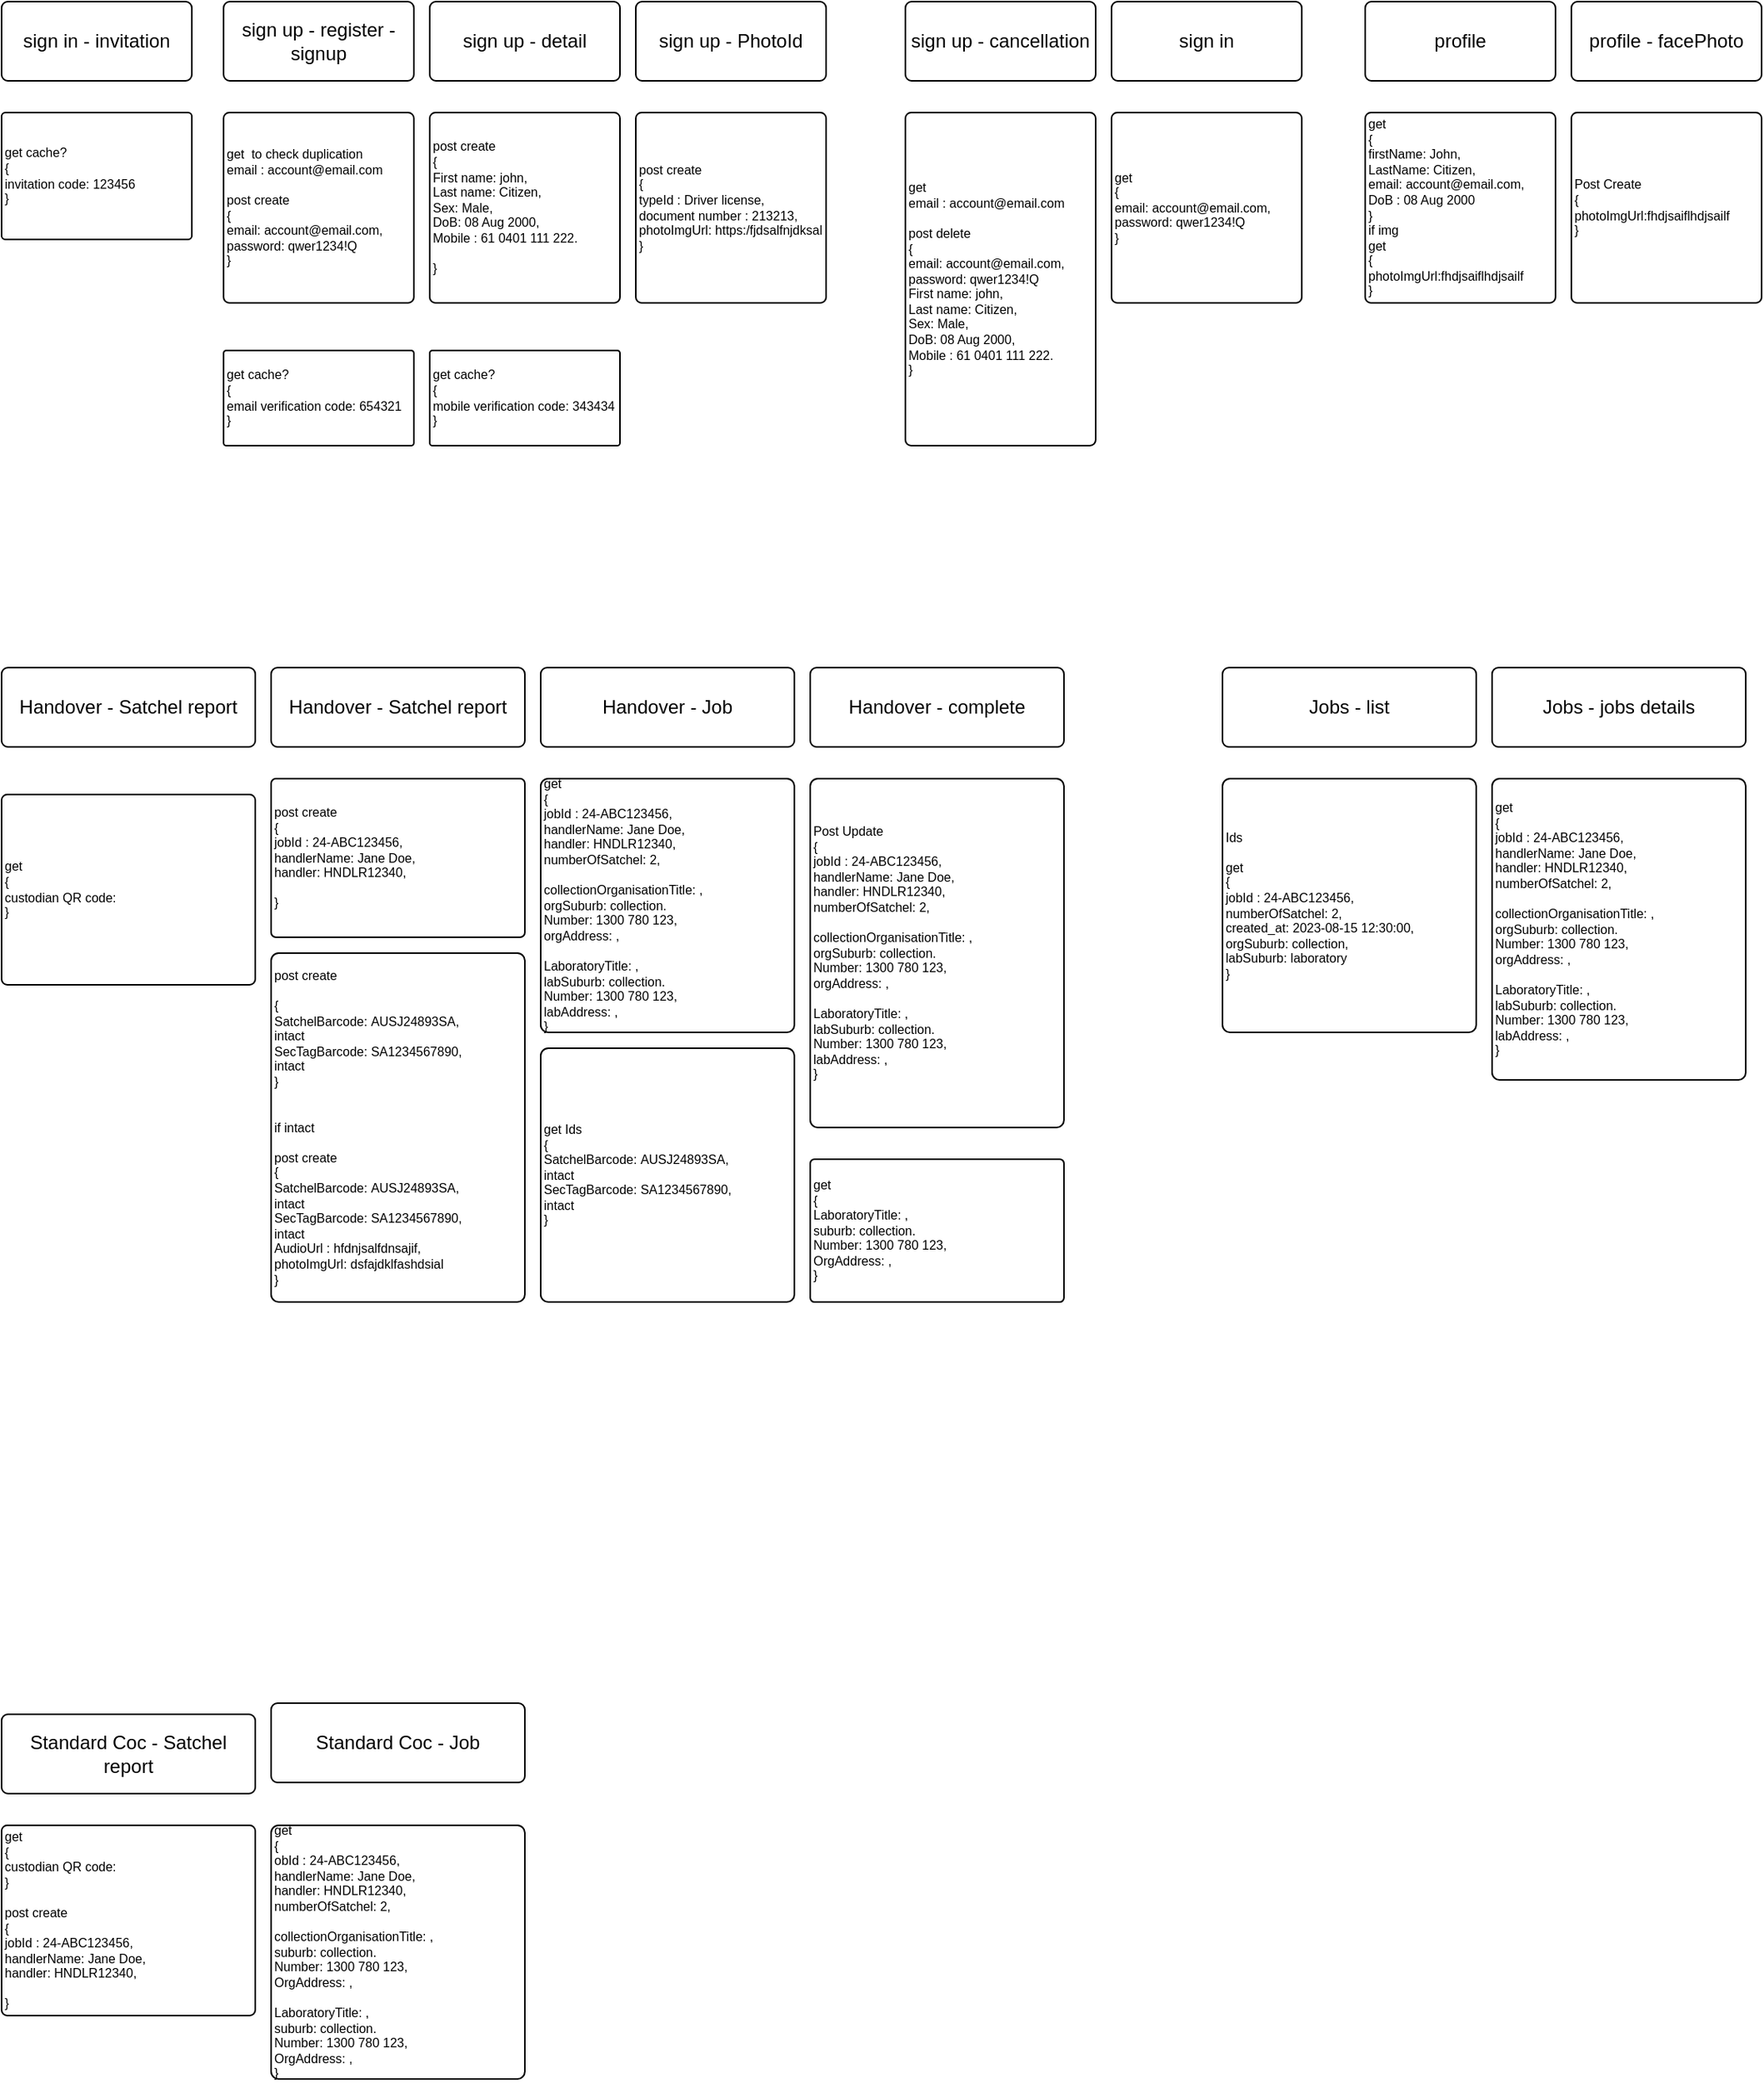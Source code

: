 <mxfile version="25.0.3">
  <diagram name="Page-1" id="Hy2vvEPhiLFZXEriCHXn">
    <mxGraphModel dx="794" dy="459" grid="1" gridSize="10" guides="1" tooltips="1" connect="1" arrows="1" fold="1" page="1" pageScale="1" pageWidth="827" pageHeight="1169" math="0" shadow="0">
      <root>
        <mxCell id="0" />
        <mxCell id="1" parent="0" />
        <mxCell id="pmV6GeLHaMZTZCY4r49u-2" value="sign in - invitation" style="rounded=1;whiteSpace=wrap;html=1;arcSize=8;" parent="1" vertex="1">
          <mxGeometry x="40" y="40" width="120" height="50" as="geometry" />
        </mxCell>
        <mxCell id="pmV6GeLHaMZTZCY4r49u-4" value="&lt;div style=&quot;font-size: 8px;&quot;&gt;get cache?&lt;/div&gt;&lt;div style=&quot;font-size: 8px;&quot;&gt;{&lt;/div&gt;invitation code: 123456&lt;div style=&quot;font-size: 8px;&quot;&gt;}&lt;/div&gt;" style="rounded=1;whiteSpace=wrap;html=1;arcSize=3;align=left;fontSize=8;" parent="1" vertex="1">
          <mxGeometry x="40" y="110" width="120" height="80" as="geometry" />
        </mxCell>
        <mxCell id="pmV6GeLHaMZTZCY4r49u-5" value="sign up - register - signup" style="rounded=1;whiteSpace=wrap;html=1;arcSize=8;" parent="1" vertex="1">
          <mxGeometry x="180" y="40" width="120" height="50" as="geometry" />
        </mxCell>
        <mxCell id="pmV6GeLHaMZTZCY4r49u-6" value="&lt;div&gt;get &amp;nbsp;to check duplication&lt;/div&gt;&lt;div&gt;email : account@email.com&amp;nbsp;&lt;/div&gt;&lt;div&gt;&lt;br&gt;&lt;/div&gt;&lt;div&gt;post create&lt;/div&gt;{&lt;div style=&quot;font-size: 8px;&quot;&gt;email: account@email.com,&lt;div style=&quot;font-size: 8px;&quot;&gt;password: qwer1234!Q&lt;/div&gt;&lt;div style=&quot;font-size: 8px;&quot;&gt;}&lt;/div&gt;&lt;/div&gt;" style="rounded=1;whiteSpace=wrap;html=1;arcSize=3;align=left;fontSize=8;" parent="1" vertex="1">
          <mxGeometry x="180" y="110" width="120" height="120" as="geometry" />
        </mxCell>
        <mxCell id="pmV6GeLHaMZTZCY4r49u-7" value="&lt;div&gt;get cache?&lt;br&gt;{&lt;/div&gt;&lt;div style=&quot;font-size: 8px;&quot;&gt;email verification code: 654321&lt;/div&gt;&lt;div style=&quot;font-size: 8px;&quot;&gt;}&lt;/div&gt;" style="rounded=1;whiteSpace=wrap;html=1;arcSize=3;align=left;fontSize=8;" parent="1" vertex="1">
          <mxGeometry x="180" y="260" width="120" height="60" as="geometry" />
        </mxCell>
        <mxCell id="pmV6GeLHaMZTZCY4r49u-8" value="sign up - detail" style="rounded=1;whiteSpace=wrap;html=1;arcSize=8;" parent="1" vertex="1">
          <mxGeometry x="310" y="40" width="120" height="50" as="geometry" />
        </mxCell>
        <mxCell id="pmV6GeLHaMZTZCY4r49u-9" value="&lt;div&gt;post create&lt;/div&gt;{&lt;div style=&quot;font-size: 8px;&quot;&gt;&lt;div style=&quot;font-size: 8px;&quot;&gt;First name: john,&lt;/div&gt;&lt;div style=&quot;font-size: 8px;&quot;&gt;Last name: Citizen,&lt;/div&gt;&lt;div style=&quot;font-size: 8px;&quot;&gt;Sex: Male,&lt;/div&gt;&lt;div style=&quot;font-size: 8px;&quot;&gt;DoB: 08 Aug 2000,&lt;/div&gt;&lt;div style=&quot;font-size: 8px;&quot;&gt;Mobile : 61 0401 111 222.&lt;/div&gt;&lt;div style=&quot;font-size: 8px;&quot;&gt;&lt;br&gt;&lt;/div&gt;&lt;div style=&quot;font-size: 8px;&quot;&gt;}&lt;/div&gt;&lt;/div&gt;" style="rounded=1;whiteSpace=wrap;html=1;arcSize=3;align=left;fontSize=8;" parent="1" vertex="1">
          <mxGeometry x="310" y="110" width="120" height="120" as="geometry" />
        </mxCell>
        <mxCell id="pmV6GeLHaMZTZCY4r49u-10" value="&lt;div&gt;get cache?&lt;br&gt;{&lt;/div&gt;&lt;div style=&quot;font-size: 8px;&quot;&gt;mobile verification code: 343434&lt;/div&gt;&lt;div style=&quot;font-size: 8px;&quot;&gt;}&lt;/div&gt;" style="rounded=1;whiteSpace=wrap;html=1;arcSize=3;align=left;fontSize=8;" parent="1" vertex="1">
          <mxGeometry x="310" y="260" width="120" height="60" as="geometry" />
        </mxCell>
        <mxCell id="pmV6GeLHaMZTZCY4r49u-11" value="sign up - PhotoId" style="rounded=1;whiteSpace=wrap;html=1;arcSize=8;" parent="1" vertex="1">
          <mxGeometry x="440" y="40" width="120" height="50" as="geometry" />
        </mxCell>
        <mxCell id="pmV6GeLHaMZTZCY4r49u-12" value="&lt;div&gt;post create&lt;/div&gt;{&lt;div style=&quot;font-size: 8px;&quot;&gt;&lt;div style=&quot;font-size: 8px;&quot;&gt;typeId : Driver license,&lt;/div&gt;&lt;div style=&quot;font-size: 8px;&quot;&gt;document number : 213213,&lt;/div&gt;&lt;div style=&quot;font-size: 8px;&quot;&gt;photoImgUrl: https:/fjdsalfnjdksal&amp;nbsp;&lt;/div&gt;&lt;div style=&quot;font-size: 8px;&quot;&gt;}&lt;/div&gt;&lt;/div&gt;" style="rounded=1;whiteSpace=wrap;html=1;arcSize=3;align=left;fontSize=8;" parent="1" vertex="1">
          <mxGeometry x="440" y="110" width="120" height="120" as="geometry" />
        </mxCell>
        <mxCell id="pmV6GeLHaMZTZCY4r49u-14" value="Handover&amp;nbsp;- Satchel report" style="rounded=1;whiteSpace=wrap;html=1;arcSize=8;" parent="1" vertex="1">
          <mxGeometry x="210" y="460" width="160" height="50" as="geometry" />
        </mxCell>
        <mxCell id="pmV6GeLHaMZTZCY4r49u-17" value="sign up - cancellation" style="rounded=1;whiteSpace=wrap;html=1;arcSize=8;" parent="1" vertex="1">
          <mxGeometry x="610" y="40" width="120" height="50" as="geometry" />
        </mxCell>
        <mxCell id="pmV6GeLHaMZTZCY4r49u-18" value="&lt;div&gt;get&amp;nbsp;&lt;/div&gt;&lt;div&gt;email : account@email.com&amp;nbsp;&lt;/div&gt;&lt;div&gt;&lt;br&gt;&lt;/div&gt;&lt;div&gt;post delete&lt;/div&gt;{&lt;div style=&quot;font-size: 8px;&quot;&gt;email: account@email.com,&lt;div style=&quot;font-size: 8px;&quot;&gt;password: qwer1234!Q&lt;/div&gt;&lt;div style=&quot;font-size: 8px;&quot;&gt;&lt;div&gt;First name: john,&lt;/div&gt;&lt;div&gt;Last name: Citizen,&lt;/div&gt;&lt;div&gt;Sex: Male,&lt;/div&gt;&lt;div&gt;DoB: 08 Aug 2000,&lt;/div&gt;&lt;div&gt;Mobile : 61 0401 111 222.&lt;/div&gt;&lt;/div&gt;&lt;div style=&quot;font-size: 8px;&quot;&gt;}&lt;/div&gt;&lt;/div&gt;" style="rounded=1;whiteSpace=wrap;html=1;arcSize=3;align=left;fontSize=8;" parent="1" vertex="1">
          <mxGeometry x="610" y="110" width="120" height="210" as="geometry" />
        </mxCell>
        <mxCell id="pmV6GeLHaMZTZCY4r49u-20" value="sign in" style="rounded=1;whiteSpace=wrap;html=1;arcSize=8;" parent="1" vertex="1">
          <mxGeometry x="740" y="40" width="120" height="50" as="geometry" />
        </mxCell>
        <mxCell id="pmV6GeLHaMZTZCY4r49u-21" value="&lt;div&gt;get&lt;/div&gt;{&lt;div style=&quot;font-size: 8px;&quot;&gt;&lt;div style=&quot;font-size: 8px;&quot;&gt;email: account@email.com,&lt;div&gt;password: qwer1234!Q&lt;/div&gt;&lt;/div&gt;&lt;div style=&quot;font-size: 8px;&quot;&gt;}&lt;/div&gt;&lt;/div&gt;" style="rounded=1;whiteSpace=wrap;html=1;arcSize=3;align=left;fontSize=8;" parent="1" vertex="1">
          <mxGeometry x="740" y="110" width="120" height="120" as="geometry" />
        </mxCell>
        <mxCell id="pmV6GeLHaMZTZCY4r49u-23" value="&lt;div&gt;post create&amp;nbsp;&lt;/div&gt;&lt;div&gt;&lt;br&gt;&lt;/div&gt;&lt;div&gt;{&lt;div&gt;&lt;div&gt;SatchelBarcode:&amp;nbsp;&lt;span style=&quot;white-space: pre-wrap;&quot;&gt;AUSJ24893SA&lt;/span&gt;,&amp;nbsp;&lt;/div&gt;&lt;div&gt;intact&lt;/div&gt;&lt;div&gt;SecTagBarcode:&amp;nbsp;&lt;span style=&quot;white-space: pre-wrap;&quot;&gt;SA1234567890&lt;/span&gt;,&lt;/div&gt;&lt;div&gt;intact&lt;/div&gt;&lt;div&gt;}&lt;br&gt;&lt;/div&gt;&lt;/div&gt;&lt;/div&gt;&lt;div&gt;&lt;br&gt;&lt;/div&gt;&lt;div&gt;&lt;br&gt;&lt;/div&gt;&lt;div&gt;if intact&amp;nbsp;&lt;/div&gt;&lt;div&gt;&lt;br&gt;&lt;/div&gt;&lt;div&gt;&lt;div&gt;post create&amp;nbsp;&lt;/div&gt;&lt;/div&gt;{&lt;div style=&quot;font-size: 8px;&quot;&gt;&lt;div style=&quot;font-size: 8px;&quot;&gt;SatchelBarcode:&amp;nbsp;&lt;span style=&quot;white-space: pre-wrap;&quot;&gt;AUSJ24893SA&lt;/span&gt;,&amp;nbsp;&lt;/div&gt;&lt;div style=&quot;font-size: 8px;&quot;&gt;intact&lt;/div&gt;&lt;span&gt;&lt;/span&gt;&lt;div style=&quot;font-size: 8px;&quot;&gt;SecTagBarcode:&amp;nbsp;&lt;span style=&quot;white-space: pre-wrap;&quot;&gt;SA1234567890&lt;/span&gt;,&lt;/div&gt;&lt;div style=&quot;font-size: 8px;&quot;&gt;intact&lt;/div&gt;&lt;div style=&quot;font-size: 8px;&quot;&gt;AudioUrl : hfdnjsalfdnsajif,&lt;/div&gt;&lt;div style=&quot;font-size: 8px;&quot;&gt;photoImgUrl: dsfajdklfashdsial&lt;/div&gt;&lt;div style=&quot;font-size: 8px;&quot;&gt;}&lt;br&gt;&lt;/div&gt;&lt;/div&gt;" style="rounded=1;whiteSpace=wrap;html=1;arcSize=3;align=left;fontSize=8;" parent="1" vertex="1">
          <mxGeometry x="210" y="640" width="160" height="220" as="geometry" />
        </mxCell>
        <mxCell id="pmV6GeLHaMZTZCY4r49u-25" value="Handover&amp;nbsp;- Job" style="rounded=1;whiteSpace=wrap;html=1;arcSize=8;" parent="1" vertex="1">
          <mxGeometry x="380" y="460" width="160" height="50" as="geometry" />
        </mxCell>
        <mxCell id="pmV6GeLHaMZTZCY4r49u-26" value="&lt;div&gt;get&lt;/div&gt;{&lt;div&gt;&lt;div&gt;&lt;div style=&quot;font-size: 8px;&quot;&gt;jobId :&amp;nbsp;&lt;span style=&quot;white-space: pre-wrap;&quot;&gt;24-ABC123456,&lt;/span&gt;&lt;/div&gt;&lt;div style=&quot;font-size: 8px;&quot;&gt;&lt;span style=&quot;white-space: pre-wrap;&quot;&gt;handlerName: &lt;/span&gt;&lt;span style=&quot;white-space: pre-wrap;&quot;&gt;Jane Doe,&lt;/span&gt;&lt;/div&gt;&lt;div style=&quot;font-size: 8px;&quot;&gt;&lt;span style=&quot;white-space: pre-wrap;&quot;&gt;handler: &lt;/span&gt;&lt;span style=&quot;white-space: pre-wrap;&quot;&gt;HNDLR12340,&lt;/span&gt;&lt;/div&gt;&lt;div style=&quot;font-size: 8px;&quot;&gt;&lt;span style=&quot;white-space-collapse: preserve;&quot;&gt;numberOfSatchel: 2,&lt;/span&gt;&lt;/div&gt;&lt;div style=&quot;font-size: 8px;&quot;&gt;&lt;span style=&quot;white-space-collapse: preserve;&quot;&gt;&lt;br&gt;&lt;/span&gt;&lt;/div&gt;&lt;div style=&quot;font-size: 8px;&quot;&gt;&lt;span style=&quot;white-space-collapse: preserve;&quot;&gt;collectionOrganisationTitle: ,&lt;/span&gt;&lt;/div&gt;&lt;div&gt;&lt;span style=&quot;white-space-collapse: preserve;&quot;&gt;orgSuburb: collection.&lt;/span&gt;&lt;/div&gt;&lt;div&gt;&lt;span style=&quot;white-space: pre-wrap;&quot;&gt;Number: 1300 780 123,&lt;/span&gt;&lt;/div&gt;&lt;div style=&quot;font-size: 8px;&quot;&gt;&lt;span style=&quot;white-space-collapse: preserve;&quot;&gt;orgAddress: ,&lt;/span&gt;&lt;/div&gt;&lt;/div&gt;&lt;div style=&quot;font-size: 8px;&quot;&gt;&lt;div&gt;&lt;div&gt;&lt;span style=&quot;white-space-collapse: preserve;&quot;&gt;&lt;br&gt;&lt;/span&gt;&lt;/div&gt;&lt;div&gt;&lt;span style=&quot;white-space-collapse: preserve;&quot;&gt;LaboratoryTitle: ,&lt;/span&gt;&lt;/div&gt;&lt;div&gt;&lt;span style=&quot;white-space-collapse: preserve;&quot;&gt;labSuburb: collection.&lt;/span&gt;&lt;/div&gt;&lt;div&gt;&lt;span style=&quot;white-space: pre-wrap;&quot;&gt;Number: 1300 780 123,&lt;/span&gt;&lt;/div&gt;&lt;div&gt;&lt;span style=&quot;white-space-collapse: preserve;&quot;&gt;labAddress: ,&lt;/span&gt;&lt;/div&gt;&lt;/div&gt;&lt;/div&gt;&lt;div style=&quot;font-size: 8px;&quot;&gt;}&lt;br&gt;&lt;/div&gt;&lt;/div&gt;" style="rounded=1;whiteSpace=wrap;html=1;arcSize=3;align=left;fontSize=8;" parent="1" vertex="1">
          <mxGeometry x="380" y="530" width="160" height="160" as="geometry" />
        </mxCell>
        <mxCell id="pmV6GeLHaMZTZCY4r49u-28" value="&lt;div&gt;get Ids&lt;/div&gt;{&lt;div&gt;&lt;div&gt;SatchelBarcode:&amp;nbsp;&lt;span style=&quot;white-space: pre-wrap;&quot;&gt;AUSJ24893SA&lt;/span&gt;,&amp;nbsp;&lt;/div&gt;&lt;div&gt;intact&lt;/div&gt;&lt;div&gt;SecTagBarcode:&amp;nbsp;&lt;span style=&quot;white-space: pre-wrap;&quot;&gt;SA1234567890&lt;/span&gt;,&lt;/div&gt;&lt;div&gt;intact&lt;/div&gt;&lt;/div&gt;&lt;div&gt;}&lt;/div&gt;" style="rounded=1;whiteSpace=wrap;html=1;arcSize=3;align=left;fontSize=8;" parent="1" vertex="1">
          <mxGeometry x="380" y="700" width="160" height="160" as="geometry" />
        </mxCell>
        <mxCell id="pmV6GeLHaMZTZCY4r49u-30" value="Standard Coc - Satchel report" style="rounded=1;whiteSpace=wrap;html=1;arcSize=8;" parent="1" vertex="1">
          <mxGeometry x="40" y="1120" width="160" height="50" as="geometry" />
        </mxCell>
        <mxCell id="pmV6GeLHaMZTZCY4r49u-31" value="&lt;div&gt;get&lt;/div&gt;{&lt;div style=&quot;font-size: 8px;&quot;&gt;&lt;div style=&quot;font-size: 8px;&quot;&gt;custodian QR code:&amp;nbsp;&lt;/div&gt;&lt;div style=&quot;font-size: 8px;&quot;&gt;}&lt;br&gt;&lt;/div&gt;&lt;div style=&quot;font-size: 8px;&quot;&gt;&lt;br&gt;&lt;/div&gt;&lt;div style=&quot;font-size: 8px;&quot;&gt;post create&lt;/div&gt;&lt;div style=&quot;font-size: 8px;&quot;&gt;{&lt;/div&gt;&lt;div style=&quot;font-size: 8px;&quot;&gt;jobId :&amp;nbsp;&lt;span style=&quot;white-space: pre-wrap;&quot;&gt;24-ABC123456,&lt;/span&gt;&lt;/div&gt;&lt;div style=&quot;font-size: 8px;&quot;&gt;&lt;span style=&quot;white-space: pre-wrap;&quot;&gt;handlerName: &lt;/span&gt;&lt;span style=&quot;white-space: pre-wrap;&quot;&gt;Jane Doe,&lt;/span&gt;&lt;/div&gt;&lt;span&gt;&lt;/span&gt;&lt;div style=&quot;font-size: 8px;&quot;&gt;&lt;span style=&quot;white-space: pre-wrap;&quot;&gt;handler: &lt;/span&gt;&lt;span style=&quot;white-space: pre-wrap;&quot;&gt;HNDLR12340,&lt;/span&gt;&lt;/div&gt;&lt;div style=&quot;font-size: 8px;&quot;&gt;&lt;span style=&quot;white-space: pre-wrap;&quot;&gt;&lt;br&gt;&lt;/span&gt;&lt;/div&gt;&lt;span&gt;&lt;/span&gt;&lt;span&gt;&lt;/span&gt;&lt;div style=&quot;font-size: 8px;&quot;&gt;}&lt;/div&gt;&lt;/div&gt;" style="rounded=1;whiteSpace=wrap;html=1;arcSize=3;align=left;fontSize=8;" parent="1" vertex="1">
          <mxGeometry x="40" y="1190" width="160" height="120" as="geometry" />
        </mxCell>
        <mxCell id="pmV6GeLHaMZTZCY4r49u-32" value="Standard Coc - Job" style="rounded=1;whiteSpace=wrap;html=1;arcSize=8;" parent="1" vertex="1">
          <mxGeometry x="210" y="1113" width="160" height="50" as="geometry" />
        </mxCell>
        <mxCell id="pmV6GeLHaMZTZCY4r49u-33" value="&lt;div&gt;get&lt;/div&gt;{&lt;div&gt;&lt;div&gt;&lt;div style=&quot;font-size: 8px;&quot;&gt;obId :&amp;nbsp;&lt;span style=&quot;white-space: pre-wrap;&quot;&gt;24-ABC123456,&lt;/span&gt;&lt;/div&gt;&lt;div style=&quot;font-size: 8px;&quot;&gt;&lt;span style=&quot;white-space: pre-wrap;&quot;&gt;handlerName: &lt;/span&gt;&lt;span style=&quot;white-space: pre-wrap;&quot;&gt;Jane Doe,&lt;/span&gt;&lt;/div&gt;&lt;div style=&quot;font-size: 8px;&quot;&gt;&lt;span style=&quot;white-space: pre-wrap;&quot;&gt;handler: &lt;/span&gt;&lt;span style=&quot;white-space: pre-wrap;&quot;&gt;HNDLR12340,&lt;/span&gt;&lt;/div&gt;&lt;div style=&quot;font-size: 8px;&quot;&gt;&lt;span style=&quot;white-space-collapse: preserve;&quot;&gt;numberOfSatchel: 2,&lt;/span&gt;&lt;/div&gt;&lt;div style=&quot;font-size: 8px;&quot;&gt;&lt;span style=&quot;white-space-collapse: preserve;&quot;&gt;&lt;br&gt;&lt;/span&gt;&lt;/div&gt;&lt;div style=&quot;font-size: 8px;&quot;&gt;&lt;span style=&quot;white-space-collapse: preserve;&quot;&gt;collectionOrganisationTitle: ,&lt;/span&gt;&lt;/div&gt;&lt;div&gt;&lt;span style=&quot;white-space-collapse: preserve;&quot;&gt;suburb: collection.&lt;/span&gt;&lt;/div&gt;&lt;div&gt;&lt;span style=&quot;white-space: pre-wrap;&quot;&gt;Number: 1300 780 123,&lt;/span&gt;&lt;/div&gt;&lt;div style=&quot;font-size: 8px;&quot;&gt;&lt;span style=&quot;white-space-collapse: preserve;&quot;&gt;OrgAddress: ,&lt;/span&gt;&lt;/div&gt;&lt;/div&gt;&lt;div style=&quot;font-size: 8px;&quot;&gt;&lt;div&gt;&lt;div&gt;&lt;span style=&quot;white-space-collapse: preserve;&quot;&gt;&lt;br&gt;&lt;/span&gt;&lt;/div&gt;&lt;div&gt;&lt;span style=&quot;white-space-collapse: preserve;&quot;&gt;LaboratoryTitle: ,&lt;/span&gt;&lt;/div&gt;&lt;div&gt;&lt;span style=&quot;white-space-collapse: preserve;&quot;&gt;suburb: collection.&lt;/span&gt;&lt;/div&gt;&lt;div&gt;&lt;span style=&quot;white-space: pre-wrap;&quot;&gt;Number: 1300 780 123,&lt;/span&gt;&lt;/div&gt;&lt;div&gt;&lt;span style=&quot;white-space-collapse: preserve;&quot;&gt;OrgAddress: ,&lt;/span&gt;&lt;/div&gt;&lt;/div&gt;&lt;/div&gt;&lt;div style=&quot;font-size: 8px;&quot;&gt;}&lt;br&gt;&lt;/div&gt;&lt;/div&gt;" style="rounded=1;whiteSpace=wrap;html=1;arcSize=3;align=left;fontSize=8;" parent="1" vertex="1">
          <mxGeometry x="210" y="1190" width="160" height="160" as="geometry" />
        </mxCell>
        <mxCell id="pmV6GeLHaMZTZCY4r49u-34" value="Handover - complete" style="rounded=1;whiteSpace=wrap;html=1;arcSize=8;" parent="1" vertex="1">
          <mxGeometry x="550" y="460" width="160" height="50" as="geometry" />
        </mxCell>
        <mxCell id="pmV6GeLHaMZTZCY4r49u-35" value="&lt;div&gt;Post Update&lt;/div&gt;&lt;div&gt;{&lt;/div&gt;&lt;div&gt;&lt;div&gt;jobId :&amp;nbsp;&lt;span style=&quot;white-space: pre-wrap;&quot;&gt;24-ABC123456,&lt;/span&gt;&lt;/div&gt;&lt;div&gt;&lt;span style=&quot;white-space: pre-wrap;&quot;&gt;handlerName: &lt;/span&gt;&lt;span style=&quot;white-space: pre-wrap;&quot;&gt;Jane Doe,&lt;/span&gt;&lt;/div&gt;&lt;div&gt;&lt;span style=&quot;white-space: pre-wrap;&quot;&gt;handler: &lt;/span&gt;&lt;span style=&quot;white-space: pre-wrap;&quot;&gt;HNDLR12340,&lt;/span&gt;&lt;/div&gt;&lt;div&gt;&lt;span style=&quot;white-space-collapse: preserve;&quot;&gt;numberOfSatchel: 2,&lt;/span&gt;&lt;/div&gt;&lt;div&gt;&lt;span style=&quot;white-space-collapse: preserve;&quot;&gt;&lt;br&gt;&lt;/span&gt;&lt;/div&gt;&lt;div&gt;&lt;span style=&quot;white-space-collapse: preserve;&quot;&gt;collectionOrganisationTitle: ,&lt;/span&gt;&lt;/div&gt;&lt;div&gt;&lt;span style=&quot;white-space-collapse: preserve;&quot;&gt;orgSuburb: collection.&lt;/span&gt;&lt;/div&gt;&lt;div&gt;&lt;span style=&quot;white-space: pre-wrap;&quot;&gt;Number: 1300 780 123,&lt;/span&gt;&lt;/div&gt;&lt;div&gt;&lt;span style=&quot;white-space-collapse: preserve;&quot;&gt;orgAddress: ,&lt;/span&gt;&lt;/div&gt;&lt;/div&gt;&lt;div&gt;&lt;div&gt;&lt;span style=&quot;white-space-collapse: preserve;&quot;&gt;&lt;br&gt;&lt;/span&gt;&lt;/div&gt;&lt;div&gt;&lt;span style=&quot;white-space-collapse: preserve;&quot;&gt;LaboratoryTitle: ,&lt;/span&gt;&lt;/div&gt;&lt;div&gt;&lt;span style=&quot;white-space-collapse: preserve;&quot;&gt;labSuburb: collection.&lt;/span&gt;&lt;/div&gt;&lt;div&gt;&lt;span style=&quot;white-space: pre-wrap;&quot;&gt;Number: 1300 780 123,&lt;/span&gt;&lt;/div&gt;&lt;div&gt;&lt;span style=&quot;white-space-collapse: preserve;&quot;&gt;labAddress: ,&lt;/span&gt;&lt;/div&gt;&lt;/div&gt;&lt;div&gt;}&lt;br&gt;&lt;/div&gt;" style="rounded=1;whiteSpace=wrap;html=1;arcSize=3;align=left;fontSize=8;" parent="1" vertex="1">
          <mxGeometry x="550" y="530" width="160" height="220" as="geometry" />
        </mxCell>
        <mxCell id="pmV6GeLHaMZTZCY4r49u-36" value="Jobs - list" style="rounded=1;whiteSpace=wrap;html=1;arcSize=8;" parent="1" vertex="1">
          <mxGeometry x="810" y="460" width="160" height="50" as="geometry" />
        </mxCell>
        <mxCell id="pmV6GeLHaMZTZCY4r49u-37" value="&lt;div&gt;Ids&lt;/div&gt;&lt;div&gt;&lt;br&gt;&lt;/div&gt;&lt;div&gt;get&lt;/div&gt;{&lt;div&gt;&lt;div&gt;jobId :&amp;nbsp;&lt;span style=&quot;white-space: pre-wrap;&quot;&gt;24-ABC123456,&lt;/span&gt;&lt;/div&gt;&lt;div&gt;&lt;span style=&quot;white-space: pre-wrap;&quot;&gt;numberOfSatchel: 2,&lt;/span&gt;&lt;br&gt;&lt;/div&gt;&lt;div style=&quot;font-size: 8px;&quot;&gt;created_at: 2023-08-15 12:30:00,&lt;/div&gt;&lt;div&gt;&lt;span style=&quot;white-space-collapse: preserve;&quot;&gt;orgSuburb: collection,&lt;/span&gt;&lt;/div&gt;&lt;div&gt;&lt;div&gt;&lt;span style=&quot;white-space-collapse: preserve;&quot;&gt;labSuburb: laboratory&lt;/span&gt;&lt;/div&gt;&lt;/div&gt;&lt;div style=&quot;font-size: 8px;&quot;&gt;}&lt;br&gt;&lt;/div&gt;&lt;/div&gt;" style="rounded=1;whiteSpace=wrap;html=1;arcSize=3;align=left;fontSize=8;" parent="1" vertex="1">
          <mxGeometry x="810" y="530" width="160" height="160" as="geometry" />
        </mxCell>
        <mxCell id="pmV6GeLHaMZTZCY4r49u-38" value="Jobs - jobs details" style="rounded=1;whiteSpace=wrap;html=1;arcSize=8;" parent="1" vertex="1">
          <mxGeometry x="980" y="460" width="160" height="50" as="geometry" />
        </mxCell>
        <mxCell id="pmV6GeLHaMZTZCY4r49u-39" value="&lt;div&gt;get&lt;/div&gt;{&lt;div&gt;&lt;div&gt;&lt;div style=&quot;font-size: 8px;&quot;&gt;jobId :&amp;nbsp;&lt;span style=&quot;white-space: pre-wrap;&quot;&gt;24-ABC123456,&lt;/span&gt;&lt;/div&gt;&lt;div style=&quot;font-size: 8px;&quot;&gt;&lt;span style=&quot;white-space: pre-wrap;&quot;&gt;handlerName: &lt;/span&gt;&lt;span style=&quot;white-space: pre-wrap;&quot;&gt;Jane Doe,&lt;/span&gt;&lt;/div&gt;&lt;div style=&quot;font-size: 8px;&quot;&gt;&lt;span style=&quot;white-space: pre-wrap;&quot;&gt;handler: &lt;/span&gt;&lt;span style=&quot;white-space: pre-wrap;&quot;&gt;HNDLR12340,&lt;/span&gt;&lt;/div&gt;&lt;div style=&quot;font-size: 8px;&quot;&gt;&lt;span style=&quot;white-space-collapse: preserve;&quot;&gt;numberOfSatchel: 2,&lt;/span&gt;&lt;/div&gt;&lt;div style=&quot;font-size: 8px;&quot;&gt;&lt;span style=&quot;white-space-collapse: preserve;&quot;&gt;&lt;br&gt;&lt;/span&gt;&lt;/div&gt;&lt;div style=&quot;font-size: 8px;&quot;&gt;&lt;span style=&quot;white-space-collapse: preserve;&quot;&gt;collectionOrganisationTitle: ,&lt;/span&gt;&lt;/div&gt;&lt;div&gt;&lt;span style=&quot;white-space-collapse: preserve;&quot;&gt;orgSuburb: collection.&lt;/span&gt;&lt;/div&gt;&lt;div&gt;&lt;span style=&quot;white-space: pre-wrap;&quot;&gt;Number: 1300 780 123,&lt;/span&gt;&lt;/div&gt;&lt;div style=&quot;font-size: 8px;&quot;&gt;&lt;span style=&quot;white-space-collapse: preserve;&quot;&gt;orgAddress: ,&lt;/span&gt;&lt;/div&gt;&lt;/div&gt;&lt;div style=&quot;font-size: 8px;&quot;&gt;&lt;div&gt;&lt;div&gt;&lt;span style=&quot;white-space-collapse: preserve;&quot;&gt;&lt;br&gt;&lt;/span&gt;&lt;/div&gt;&lt;div&gt;&lt;span style=&quot;white-space-collapse: preserve;&quot;&gt;LaboratoryTitle: ,&lt;/span&gt;&lt;/div&gt;&lt;div&gt;&lt;span style=&quot;white-space-collapse: preserve;&quot;&gt;labSuburb: collection.&lt;/span&gt;&lt;/div&gt;&lt;div&gt;&lt;span style=&quot;white-space: pre-wrap;&quot;&gt;Number: 1300 780 123,&lt;/span&gt;&lt;/div&gt;&lt;div&gt;&lt;span style=&quot;white-space-collapse: preserve;&quot;&gt;labAddress: ,&lt;/span&gt;&lt;/div&gt;&lt;/div&gt;&lt;/div&gt;&lt;div style=&quot;font-size: 8px;&quot;&gt;}&lt;br&gt;&lt;/div&gt;&lt;/div&gt;" style="rounded=1;whiteSpace=wrap;html=1;arcSize=3;align=left;fontSize=8;" parent="1" vertex="1">
          <mxGeometry x="980" y="530" width="160" height="190" as="geometry" />
        </mxCell>
        <mxCell id="pmV6GeLHaMZTZCY4r49u-40" value="&lt;div&gt;get&lt;/div&gt;{&lt;div&gt;&lt;div&gt;&lt;div style=&quot;font-size: 8px;&quot;&gt;&lt;span style=&quot;white-space: pre-wrap;&quot;&gt;LaboratoryTitle: ,&lt;/span&gt;&lt;br&gt;&lt;/div&gt;&lt;/div&gt;&lt;div style=&quot;font-size: 8px;&quot;&gt;&lt;div&gt;&lt;span style=&quot;white-space-collapse: preserve;&quot;&gt;suburb: collection.&lt;/span&gt;&lt;/div&gt;&lt;div&gt;&lt;span style=&quot;white-space: pre-wrap;&quot;&gt;Number: 1300 780 123,&lt;/span&gt;&lt;/div&gt;&lt;div&gt;&lt;span style=&quot;white-space-collapse: preserve;&quot;&gt;OrgAddress: ,&lt;/span&gt;&lt;/div&gt;&lt;/div&gt;&lt;div style=&quot;font-size: 8px;&quot;&gt;}&lt;br&gt;&lt;/div&gt;&lt;/div&gt;" style="rounded=1;whiteSpace=wrap;html=1;arcSize=3;align=left;fontSize=8;" parent="1" vertex="1">
          <mxGeometry x="550" y="770" width="160" height="90" as="geometry" />
        </mxCell>
        <mxCell id="pmV6GeLHaMZTZCY4r49u-41" value="Handover - Satchel report" style="rounded=1;whiteSpace=wrap;html=1;arcSize=8;" parent="1" vertex="1">
          <mxGeometry x="40" y="460" width="160" height="50" as="geometry" />
        </mxCell>
        <mxCell id="pmV6GeLHaMZTZCY4r49u-42" value="&lt;div&gt;get&lt;/div&gt;{&lt;div style=&quot;font-size: 8px;&quot;&gt;&lt;div style=&quot;font-size: 8px;&quot;&gt;custodian QR code:&amp;nbsp;&lt;/div&gt;&lt;div style=&quot;font-size: 8px;&quot;&gt;}&lt;/div&gt;&lt;/div&gt;" style="rounded=1;whiteSpace=wrap;html=1;arcSize=3;align=left;fontSize=8;" parent="1" vertex="1">
          <mxGeometry x="40" y="540" width="160" height="120" as="geometry" />
        </mxCell>
        <mxCell id="pmV6GeLHaMZTZCY4r49u-43" value="&lt;div&gt;post create&lt;br&gt;&lt;/div&gt;&lt;div style=&quot;font-size: 8px;&quot;&gt;&lt;div style=&quot;font-size: 8px;&quot;&gt;{&lt;/div&gt;&lt;div style=&quot;font-size: 8px;&quot;&gt;jobId :&amp;nbsp;&lt;span style=&quot;white-space: pre-wrap;&quot;&gt;24-ABC123456,&lt;/span&gt;&lt;/div&gt;&lt;div style=&quot;font-size: 8px;&quot;&gt;&lt;span style=&quot;white-space: pre-wrap;&quot;&gt;handlerName: &lt;/span&gt;&lt;span style=&quot;white-space: pre-wrap;&quot;&gt;Jane Doe,&lt;/span&gt;&lt;/div&gt;&lt;span&gt;&lt;/span&gt;&lt;div style=&quot;font-size: 8px;&quot;&gt;&lt;span style=&quot;white-space: pre-wrap;&quot;&gt;handler: &lt;/span&gt;&lt;span style=&quot;white-space: pre-wrap;&quot;&gt;HNDLR12340,&lt;/span&gt;&lt;/div&gt;&lt;div style=&quot;font-size: 8px;&quot;&gt;&lt;span style=&quot;white-space: pre-wrap;&quot;&gt;&lt;br&gt;&lt;/span&gt;&lt;/div&gt;&lt;span&gt;&lt;/span&gt;&lt;span&gt;&lt;/span&gt;&lt;div style=&quot;font-size: 8px;&quot;&gt;}&lt;/div&gt;&lt;/div&gt;" style="rounded=1;whiteSpace=wrap;html=1;arcSize=3;align=left;fontSize=8;" parent="1" vertex="1">
          <mxGeometry x="210" y="530" width="160" height="100" as="geometry" />
        </mxCell>
        <mxCell id="pmV6GeLHaMZTZCY4r49u-44" value="profile" style="rounded=1;whiteSpace=wrap;html=1;arcSize=8;" parent="1" vertex="1">
          <mxGeometry x="900" y="40" width="120" height="50" as="geometry" />
        </mxCell>
        <mxCell id="pmV6GeLHaMZTZCY4r49u-45" value="&lt;div&gt;get&lt;/div&gt;{&lt;div&gt;firstName: John,&lt;/div&gt;&lt;div&gt;LastName: Citizen,&lt;br&gt;&lt;div style=&quot;font-size: 8px;&quot;&gt;&lt;div style=&quot;font-size: 8px;&quot;&gt;email: account@email.com,&lt;div&gt;DoB : 08 Aug 2000&lt;/div&gt;&lt;div&gt;}&lt;br&gt;&lt;/div&gt;&lt;div&gt;if img&lt;/div&gt;&lt;div&gt;get&lt;/div&gt;&lt;div&gt;{&lt;/div&gt;&lt;div&gt;photoImgUrl:fhdjsaiflhdjsailf&lt;/div&gt;&lt;div&gt;}&lt;/div&gt;&lt;/div&gt;&lt;/div&gt;&lt;/div&gt;" style="rounded=1;whiteSpace=wrap;html=1;arcSize=3;align=left;fontSize=8;" parent="1" vertex="1">
          <mxGeometry x="900" y="110" width="120" height="120" as="geometry" />
        </mxCell>
        <mxCell id="pmV6GeLHaMZTZCY4r49u-46" value="profile - facePhoto" style="rounded=1;whiteSpace=wrap;html=1;arcSize=8;" parent="1" vertex="1">
          <mxGeometry x="1030" y="40" width="120" height="50" as="geometry" />
        </mxCell>
        <mxCell id="pmV6GeLHaMZTZCY4r49u-47" value="&lt;div&gt;Post Create&lt;/div&gt;&lt;div&gt;{&lt;/div&gt;&lt;div&gt;&lt;div&gt;photoImgUrl:fhdjsaiflhdjsailf&lt;/div&gt;&lt;/div&gt;&lt;div&gt;}&lt;/div&gt;" style="rounded=1;whiteSpace=wrap;html=1;arcSize=3;align=left;fontSize=8;" parent="1" vertex="1">
          <mxGeometry x="1030" y="110" width="120" height="120" as="geometry" />
        </mxCell>
      </root>
    </mxGraphModel>
  </diagram>
</mxfile>
